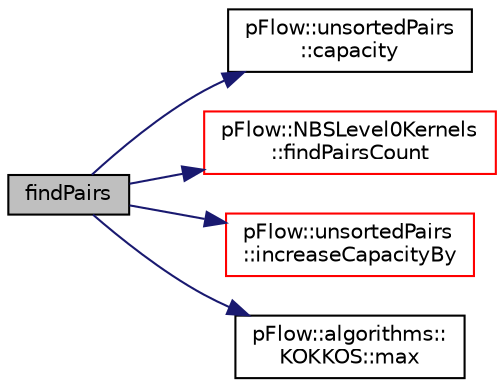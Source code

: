 digraph "findPairs"
{
 // LATEX_PDF_SIZE
  edge [fontname="Helvetica",fontsize="10",labelfontname="Helvetica",labelfontsize="10"];
  node [fontname="Helvetica",fontsize="10",shape=record];
  rankdir="LR";
  Node1 [label="findPairs",height=0.2,width=0.4,color="black", fillcolor="grey75", style="filled", fontcolor="black",tooltip=" "];
  Node1 -> Node2 [color="midnightblue",fontsize="10",style="solid",fontname="Helvetica"];
  Node2 [label="pFlow::unsortedPairs\l::capacity",height=0.2,width=0.4,color="black", fillcolor="white", style="filled",URL="$classpFlow_1_1unsortedPairs.html#a2c568367e3aaa446720ee21283a0ca34",tooltip=" "];
  Node1 -> Node3 [color="midnightblue",fontsize="10",style="solid",fontname="Helvetica"];
  Node3 [label="pFlow::NBSLevel0Kernels\l::findPairsCount",height=0.2,width=0.4,color="red", fillcolor="white", style="filled",URL="$namespacepFlow_1_1NBSLevel0Kernels.html#a2359a8a8dd5ac625814071b40b33a75d",tooltip=" "];
  Node1 -> Node5 [color="midnightblue",fontsize="10",style="solid",fontname="Helvetica"];
  Node5 [label="pFlow::unsortedPairs\l::increaseCapacityBy",height=0.2,width=0.4,color="red", fillcolor="white", style="filled",URL="$classpFlow_1_1unsortedPairs.html#a7eef148cd93f8f556fb095c4f0c50a6c",tooltip="increase the capacity of the container by at-least len the content will be erased."];
  Node1 -> Node7 [color="midnightblue",fontsize="10",style="solid",fontname="Helvetica"];
  Node7 [label="pFlow::algorithms::\lKOKKOS::max",height=0.2,width=0.4,color="black", fillcolor="white", style="filled",URL="$namespacepFlow_1_1algorithms_1_1KOKKOS.html#a9d98facac68152ec12bf1483da55c939",tooltip=" "];
}
